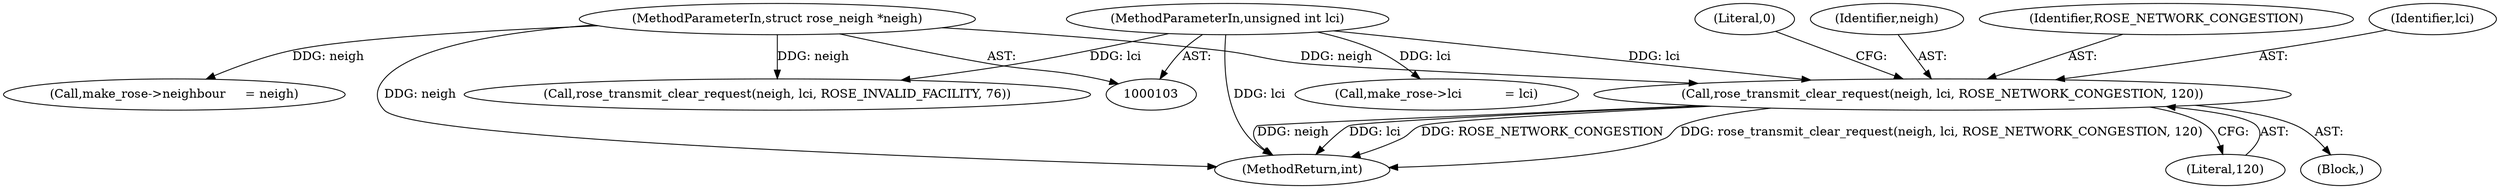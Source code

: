 digraph "0_linux_e0bccd315db0c2f919e7fcf9cb60db21d9986f52@pointer" {
"1000174" [label="(Call,rose_transmit_clear_request(neigh, lci, ROSE_NETWORK_CONGESTION, 120))"];
"1000106" [label="(MethodParameterIn,struct rose_neigh *neigh)"];
"1000107" [label="(MethodParameterIn,unsigned int lci)"];
"1000180" [label="(Literal,0)"];
"1000107" [label="(MethodParameterIn,unsigned int lci)"];
"1000286" [label="(Call,make_rose->neighbour     = neigh)"];
"1000195" [label="(Call,make_rose->lci           = lci)"];
"1000175" [label="(Identifier,neigh)"];
"1000173" [label="(Block,)"];
"1000177" [label="(Identifier,ROSE_NETWORK_CONGESTION)"];
"1000106" [label="(MethodParameterIn,struct rose_neigh *neigh)"];
"1000141" [label="(Call,rose_transmit_clear_request(neigh, lci, ROSE_INVALID_FACILITY, 76))"];
"1000178" [label="(Literal,120)"];
"1000176" [label="(Identifier,lci)"];
"1000174" [label="(Call,rose_transmit_clear_request(neigh, lci, ROSE_NETWORK_CONGESTION, 120))"];
"1000381" [label="(MethodReturn,int)"];
"1000174" -> "1000173"  [label="AST: "];
"1000174" -> "1000178"  [label="CFG: "];
"1000175" -> "1000174"  [label="AST: "];
"1000176" -> "1000174"  [label="AST: "];
"1000177" -> "1000174"  [label="AST: "];
"1000178" -> "1000174"  [label="AST: "];
"1000180" -> "1000174"  [label="CFG: "];
"1000174" -> "1000381"  [label="DDG: lci"];
"1000174" -> "1000381"  [label="DDG: ROSE_NETWORK_CONGESTION"];
"1000174" -> "1000381"  [label="DDG: rose_transmit_clear_request(neigh, lci, ROSE_NETWORK_CONGESTION, 120)"];
"1000174" -> "1000381"  [label="DDG: neigh"];
"1000106" -> "1000174"  [label="DDG: neigh"];
"1000107" -> "1000174"  [label="DDG: lci"];
"1000106" -> "1000103"  [label="AST: "];
"1000106" -> "1000381"  [label="DDG: neigh"];
"1000106" -> "1000141"  [label="DDG: neigh"];
"1000106" -> "1000286"  [label="DDG: neigh"];
"1000107" -> "1000103"  [label="AST: "];
"1000107" -> "1000381"  [label="DDG: lci"];
"1000107" -> "1000141"  [label="DDG: lci"];
"1000107" -> "1000195"  [label="DDG: lci"];
}
